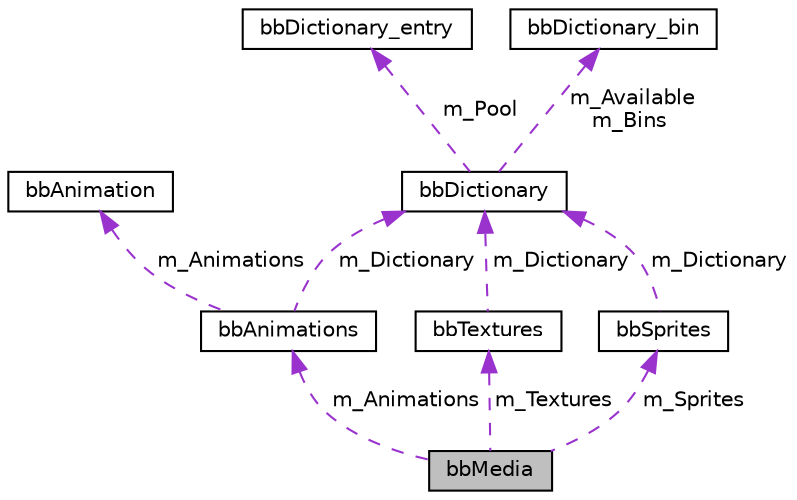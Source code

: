 digraph "bbMedia"
{
 // LATEX_PDF_SIZE
  edge [fontname="Helvetica",fontsize="10",labelfontname="Helvetica",labelfontsize="10"];
  node [fontname="Helvetica",fontsize="10",shape=record];
  Node1 [label="bbMedia",height=0.2,width=0.4,color="black", fillcolor="grey75", style="filled", fontcolor="black",tooltip=" "];
  Node2 -> Node1 [dir="back",color="darkorchid3",fontsize="10",style="dashed",label=" m_Textures" ,fontname="Helvetica"];
  Node2 [label="bbTextures",height=0.2,width=0.4,color="black", fillcolor="white", style="filled",URL="$structbbTextures.html",tooltip=" "];
  Node3 -> Node2 [dir="back",color="darkorchid3",fontsize="10",style="dashed",label=" m_Dictionary" ,fontname="Helvetica"];
  Node3 [label="bbDictionary",height=0.2,width=0.4,color="black", fillcolor="white", style="filled",URL="$structbbDictionary.html",tooltip=" "];
  Node4 -> Node3 [dir="back",color="darkorchid3",fontsize="10",style="dashed",label=" m_Pool" ,fontname="Helvetica"];
  Node4 [label="bbDictionary_entry",height=0.2,width=0.4,color="black", fillcolor="white", style="filled",URL="$structbbDictionary__entry.html",tooltip=" "];
  Node5 -> Node3 [dir="back",color="darkorchid3",fontsize="10",style="dashed",label=" m_Available\nm_Bins" ,fontname="Helvetica"];
  Node5 [label="bbDictionary_bin",height=0.2,width=0.4,color="black", fillcolor="white", style="filled",URL="$structbbDictionary__bin.html",tooltip=" "];
  Node6 -> Node1 [dir="back",color="darkorchid3",fontsize="10",style="dashed",label=" m_Sprites" ,fontname="Helvetica"];
  Node6 [label="bbSprites",height=0.2,width=0.4,color="black", fillcolor="white", style="filled",URL="$structbbSprites.html",tooltip="bbSprites is a container for sfSprites used in a single bbMap"];
  Node3 -> Node6 [dir="back",color="darkorchid3",fontsize="10",style="dashed",label=" m_Dictionary" ,fontname="Helvetica"];
  Node7 -> Node1 [dir="back",color="darkorchid3",fontsize="10",style="dashed",label=" m_Animations" ,fontname="Helvetica"];
  Node7 [label="bbAnimations",height=0.2,width=0.4,color="black", fillcolor="white", style="filled",URL="$structbbAnimations.html",tooltip=" "];
  Node8 -> Node7 [dir="back",color="darkorchid3",fontsize="10",style="dashed",label=" m_Animations" ,fontname="Helvetica"];
  Node8 [label="bbAnimation",height=0.2,width=0.4,color="black", fillcolor="white", style="filled",URL="$structbbAnimation.html",tooltip=" "];
  Node3 -> Node7 [dir="back",color="darkorchid3",fontsize="10",style="dashed",label=" m_Dictionary" ,fontname="Helvetica"];
}
